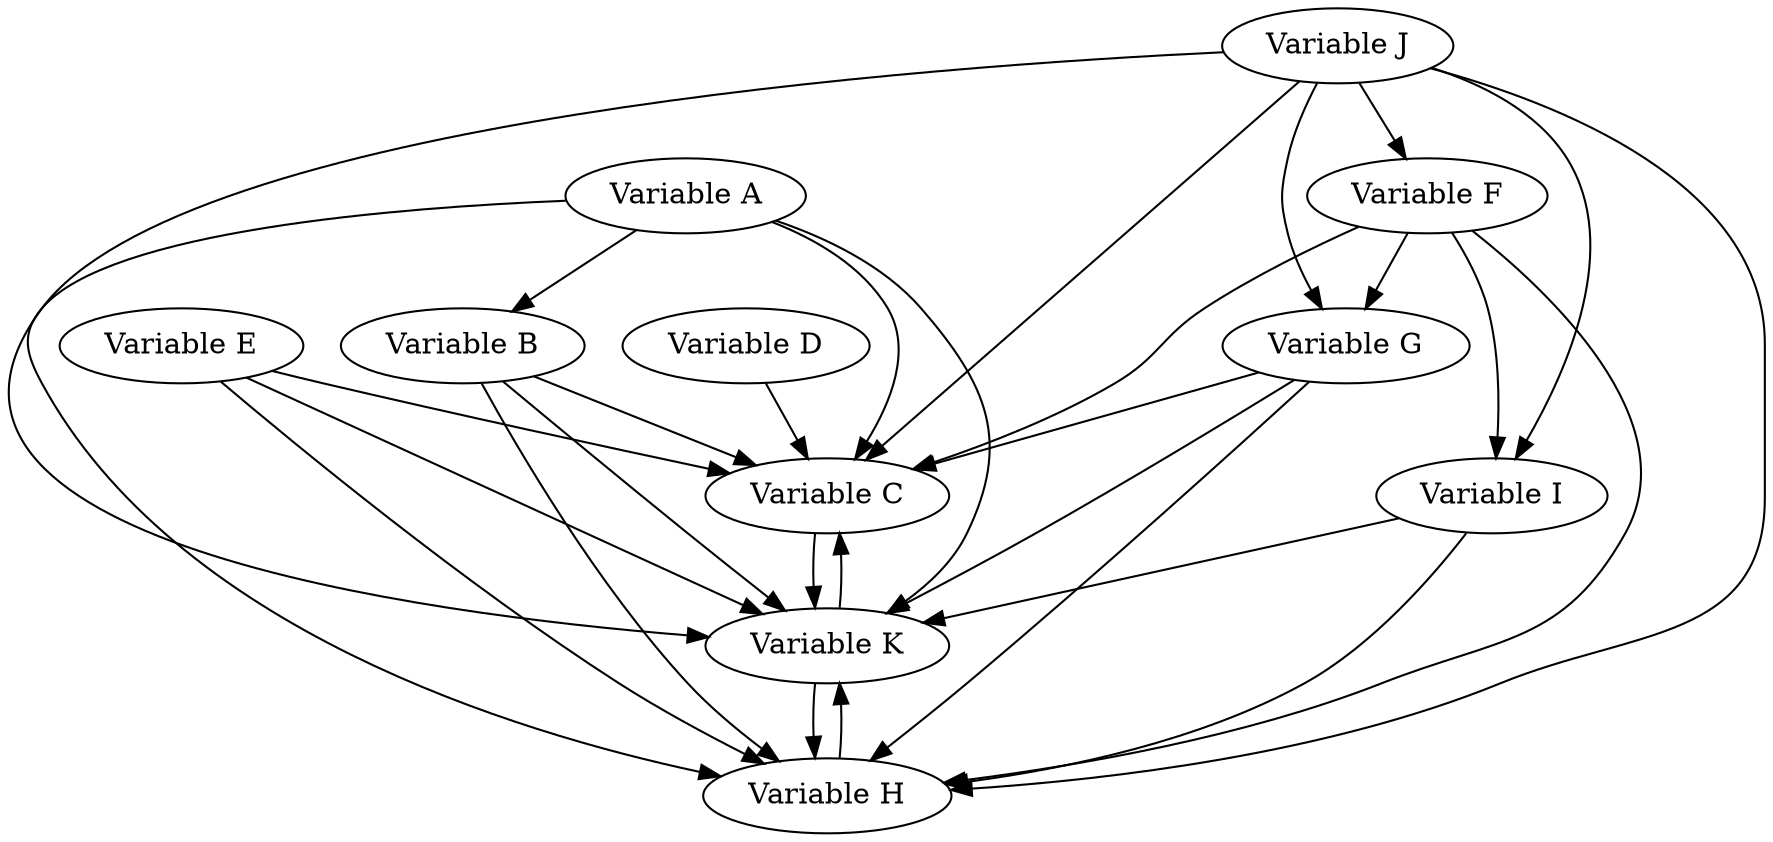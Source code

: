 // Causal DAG
digraph {
	A [label="Variable A"]
	B [label="Variable B"]
	C [label="Variable C"]
	D [label="Variable D"]
	E [label="Variable E"]
	F [label="Variable F"]
	G [label="Variable G"]
	H [label="Variable H"]
	I [label="Variable I"]
	J [label="Variable J"]
	K [label="Variable K"]
	A -> B
	A -> C
	A -> H
	A -> K
	B -> C
	B -> H
	B -> K
	C -> K
	D -> C
	E -> C
	E -> H
	E -> K
	F -> C
	F -> G
	F -> H
	F -> I
	G -> C
	G -> H
	G -> K
	H -> K
	I -> H
	I -> K
	J -> C
	J -> F
	J -> G
	J -> H
	J -> I
	J -> K
	K -> C
	K -> H
}
